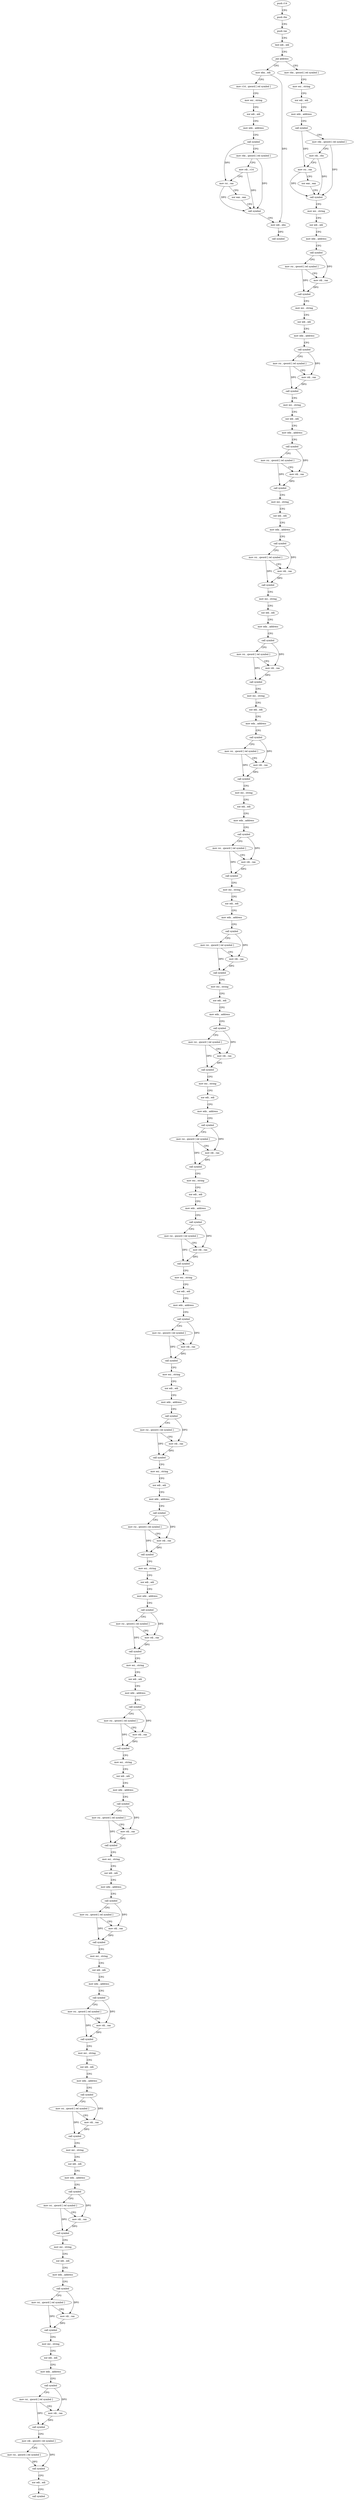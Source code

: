 digraph "func" {
"4209872" [label = "push r14" ]
"4209874" [label = "push rbx" ]
"4209875" [label = "push rax" ]
"4209876" [label = "test edi , edi" ]
"4209878" [label = "jne address" ]
"4210690" [label = "mov ebx , edi" ]
"4209884" [label = "mov rbx , qword [ rel symbol ]" ]
"4210692" [label = "mov r14 , qword [ rel symbol ]" ]
"4210699" [label = "mov esi , string" ]
"4210704" [label = "xor edi , edi" ]
"4210706" [label = "mov edx , address" ]
"4210711" [label = "call symbol" ]
"4210716" [label = "mov rdx , qword [ rel symbol ]" ]
"4210723" [label = "mov rdi , r14" ]
"4210726" [label = "mov rsi , rax" ]
"4210729" [label = "xor eax , eax" ]
"4210731" [label = "call symbol" ]
"4210736" [label = "mov edi , ebx" ]
"4210738" [label = "call symbol" ]
"4209891" [label = "mov esi , string" ]
"4209896" [label = "xor edi , edi" ]
"4209898" [label = "mov edx , address" ]
"4209903" [label = "call symbol" ]
"4209908" [label = "mov rdx , qword [ rel symbol ]" ]
"4209915" [label = "mov rdi , rbx" ]
"4209918" [label = "mov rsi , rax" ]
"4209921" [label = "xor eax , eax" ]
"4209923" [label = "call symbol" ]
"4209928" [label = "mov esi , string" ]
"4209933" [label = "xor edi , edi" ]
"4209935" [label = "mov edx , address" ]
"4209940" [label = "call symbol" ]
"4209945" [label = "mov rsi , qword [ rel symbol ]" ]
"4209952" [label = "mov rdi , rax" ]
"4209955" [label = "call symbol" ]
"4209960" [label = "mov esi , string" ]
"4209965" [label = "xor edi , edi" ]
"4209967" [label = "mov edx , address" ]
"4209972" [label = "call symbol" ]
"4209977" [label = "mov rsi , qword [ rel symbol ]" ]
"4209984" [label = "mov rdi , rax" ]
"4209987" [label = "call symbol" ]
"4209992" [label = "mov esi , string" ]
"4209997" [label = "xor edi , edi" ]
"4209999" [label = "mov edx , address" ]
"4210004" [label = "call symbol" ]
"4210009" [label = "mov rsi , qword [ rel symbol ]" ]
"4210016" [label = "mov rdi , rax" ]
"4210019" [label = "call symbol" ]
"4210024" [label = "mov esi , string" ]
"4210029" [label = "xor edi , edi" ]
"4210031" [label = "mov edx , address" ]
"4210036" [label = "call symbol" ]
"4210041" [label = "mov rsi , qword [ rel symbol ]" ]
"4210048" [label = "mov rdi , rax" ]
"4210051" [label = "call symbol" ]
"4210056" [label = "mov esi , string" ]
"4210061" [label = "xor edi , edi" ]
"4210063" [label = "mov edx , address" ]
"4210068" [label = "call symbol" ]
"4210073" [label = "mov rsi , qword [ rel symbol ]" ]
"4210080" [label = "mov rdi , rax" ]
"4210083" [label = "call symbol" ]
"4210088" [label = "mov esi , string" ]
"4210093" [label = "xor edi , edi" ]
"4210095" [label = "mov edx , address" ]
"4210100" [label = "call symbol" ]
"4210105" [label = "mov rsi , qword [ rel symbol ]" ]
"4210112" [label = "mov rdi , rax" ]
"4210115" [label = "call symbol" ]
"4210120" [label = "mov esi , string" ]
"4210125" [label = "xor edi , edi" ]
"4210127" [label = "mov edx , address" ]
"4210132" [label = "call symbol" ]
"4210137" [label = "mov rsi , qword [ rel symbol ]" ]
"4210144" [label = "mov rdi , rax" ]
"4210147" [label = "call symbol" ]
"4210152" [label = "mov esi , string" ]
"4210157" [label = "xor edi , edi" ]
"4210159" [label = "mov edx , address" ]
"4210164" [label = "call symbol" ]
"4210169" [label = "mov rsi , qword [ rel symbol ]" ]
"4210176" [label = "mov rdi , rax" ]
"4210179" [label = "call symbol" ]
"4210184" [label = "mov esi , string" ]
"4210189" [label = "xor edi , edi" ]
"4210191" [label = "mov edx , address" ]
"4210196" [label = "call symbol" ]
"4210201" [label = "mov rsi , qword [ rel symbol ]" ]
"4210208" [label = "mov rdi , rax" ]
"4210211" [label = "call symbol" ]
"4210216" [label = "mov esi , string" ]
"4210221" [label = "xor edi , edi" ]
"4210223" [label = "mov edx , address" ]
"4210228" [label = "call symbol" ]
"4210233" [label = "mov rsi , qword [ rel symbol ]" ]
"4210240" [label = "mov rdi , rax" ]
"4210243" [label = "call symbol" ]
"4210248" [label = "mov esi , string" ]
"4210253" [label = "xor edi , edi" ]
"4210255" [label = "mov edx , address" ]
"4210260" [label = "call symbol" ]
"4210265" [label = "mov rsi , qword [ rel symbol ]" ]
"4210272" [label = "mov rdi , rax" ]
"4210275" [label = "call symbol" ]
"4210280" [label = "mov esi , string" ]
"4210285" [label = "xor edi , edi" ]
"4210287" [label = "mov edx , address" ]
"4210292" [label = "call symbol" ]
"4210297" [label = "mov rsi , qword [ rel symbol ]" ]
"4210304" [label = "mov rdi , rax" ]
"4210307" [label = "call symbol" ]
"4210312" [label = "mov esi , string" ]
"4210317" [label = "xor edi , edi" ]
"4210319" [label = "mov edx , address" ]
"4210324" [label = "call symbol" ]
"4210329" [label = "mov rsi , qword [ rel symbol ]" ]
"4210336" [label = "mov rdi , rax" ]
"4210339" [label = "call symbol" ]
"4210344" [label = "mov esi , string" ]
"4210349" [label = "xor edi , edi" ]
"4210351" [label = "mov edx , address" ]
"4210356" [label = "call symbol" ]
"4210361" [label = "mov rsi , qword [ rel symbol ]" ]
"4210368" [label = "mov rdi , rax" ]
"4210371" [label = "call symbol" ]
"4210376" [label = "mov esi , string" ]
"4210381" [label = "xor edi , edi" ]
"4210383" [label = "mov edx , address" ]
"4210388" [label = "call symbol" ]
"4210393" [label = "mov rsi , qword [ rel symbol ]" ]
"4210400" [label = "mov rdi , rax" ]
"4210403" [label = "call symbol" ]
"4210408" [label = "mov esi , string" ]
"4210413" [label = "xor edi , edi" ]
"4210415" [label = "mov edx , address" ]
"4210420" [label = "call symbol" ]
"4210425" [label = "mov rsi , qword [ rel symbol ]" ]
"4210432" [label = "mov rdi , rax" ]
"4210435" [label = "call symbol" ]
"4210440" [label = "mov esi , string" ]
"4210445" [label = "xor edi , edi" ]
"4210447" [label = "mov edx , address" ]
"4210452" [label = "call symbol" ]
"4210457" [label = "mov rsi , qword [ rel symbol ]" ]
"4210464" [label = "mov rdi , rax" ]
"4210467" [label = "call symbol" ]
"4210472" [label = "mov esi , string" ]
"4210477" [label = "xor edi , edi" ]
"4210479" [label = "mov edx , address" ]
"4210484" [label = "call symbol" ]
"4210489" [label = "mov rsi , qword [ rel symbol ]" ]
"4210496" [label = "mov rdi , rax" ]
"4210499" [label = "call symbol" ]
"4210504" [label = "mov esi , string" ]
"4210509" [label = "xor edi , edi" ]
"4210511" [label = "mov edx , address" ]
"4210516" [label = "call symbol" ]
"4210521" [label = "mov rsi , qword [ rel symbol ]" ]
"4210528" [label = "mov rdi , rax" ]
"4210531" [label = "call symbol" ]
"4210536" [label = "mov esi , string" ]
"4210541" [label = "xor edi , edi" ]
"4210543" [label = "mov edx , address" ]
"4210548" [label = "call symbol" ]
"4210553" [label = "mov rsi , qword [ rel symbol ]" ]
"4210560" [label = "mov rdi , rax" ]
"4210563" [label = "call symbol" ]
"4210568" [label = "mov esi , string" ]
"4210573" [label = "xor edi , edi" ]
"4210575" [label = "mov edx , address" ]
"4210580" [label = "call symbol" ]
"4210585" [label = "mov rsi , qword [ rel symbol ]" ]
"4210592" [label = "mov rdi , rax" ]
"4210595" [label = "call symbol" ]
"4210600" [label = "mov esi , string" ]
"4210605" [label = "xor edi , edi" ]
"4210607" [label = "mov edx , address" ]
"4210612" [label = "call symbol" ]
"4210617" [label = "mov rsi , qword [ rel symbol ]" ]
"4210624" [label = "mov rdi , rax" ]
"4210627" [label = "call symbol" ]
"4210632" [label = "mov esi , string" ]
"4210637" [label = "xor edi , edi" ]
"4210639" [label = "mov edx , address" ]
"4210644" [label = "call symbol" ]
"4210649" [label = "mov rsi , qword [ rel symbol ]" ]
"4210656" [label = "mov rdi , rax" ]
"4210659" [label = "call symbol" ]
"4210664" [label = "mov rdi , qword [ rel symbol ]" ]
"4210671" [label = "mov rsi , qword [ rel symbol ]" ]
"4210678" [label = "call symbol" ]
"4210683" [label = "xor edi , edi" ]
"4210685" [label = "call symbol" ]
"4209872" -> "4209874" [ label = "CFG" ]
"4209874" -> "4209875" [ label = "CFG" ]
"4209875" -> "4209876" [ label = "CFG" ]
"4209876" -> "4209878" [ label = "CFG" ]
"4209878" -> "4210690" [ label = "CFG" ]
"4209878" -> "4209884" [ label = "CFG" ]
"4210690" -> "4210692" [ label = "CFG" ]
"4210690" -> "4210736" [ label = "DFG" ]
"4209884" -> "4209891" [ label = "CFG" ]
"4210692" -> "4210699" [ label = "CFG" ]
"4210699" -> "4210704" [ label = "CFG" ]
"4210704" -> "4210706" [ label = "CFG" ]
"4210706" -> "4210711" [ label = "CFG" ]
"4210711" -> "4210716" [ label = "CFG" ]
"4210711" -> "4210726" [ label = "DFG" ]
"4210716" -> "4210723" [ label = "CFG" ]
"4210716" -> "4210731" [ label = "DFG" ]
"4210723" -> "4210726" [ label = "CFG" ]
"4210723" -> "4210731" [ label = "DFG" ]
"4210726" -> "4210729" [ label = "CFG" ]
"4210726" -> "4210731" [ label = "DFG" ]
"4210729" -> "4210731" [ label = "CFG" ]
"4210731" -> "4210736" [ label = "CFG" ]
"4210736" -> "4210738" [ label = "DFG" ]
"4209891" -> "4209896" [ label = "CFG" ]
"4209896" -> "4209898" [ label = "CFG" ]
"4209898" -> "4209903" [ label = "CFG" ]
"4209903" -> "4209908" [ label = "CFG" ]
"4209903" -> "4209918" [ label = "DFG" ]
"4209908" -> "4209915" [ label = "CFG" ]
"4209908" -> "4209923" [ label = "DFG" ]
"4209915" -> "4209918" [ label = "CFG" ]
"4209915" -> "4209923" [ label = "DFG" ]
"4209918" -> "4209921" [ label = "CFG" ]
"4209918" -> "4209923" [ label = "DFG" ]
"4209921" -> "4209923" [ label = "CFG" ]
"4209923" -> "4209928" [ label = "CFG" ]
"4209928" -> "4209933" [ label = "CFG" ]
"4209933" -> "4209935" [ label = "CFG" ]
"4209935" -> "4209940" [ label = "CFG" ]
"4209940" -> "4209945" [ label = "CFG" ]
"4209940" -> "4209952" [ label = "DFG" ]
"4209945" -> "4209952" [ label = "CFG" ]
"4209945" -> "4209955" [ label = "DFG" ]
"4209952" -> "4209955" [ label = "DFG" ]
"4209955" -> "4209960" [ label = "CFG" ]
"4209960" -> "4209965" [ label = "CFG" ]
"4209965" -> "4209967" [ label = "CFG" ]
"4209967" -> "4209972" [ label = "CFG" ]
"4209972" -> "4209977" [ label = "CFG" ]
"4209972" -> "4209984" [ label = "DFG" ]
"4209977" -> "4209984" [ label = "CFG" ]
"4209977" -> "4209987" [ label = "DFG" ]
"4209984" -> "4209987" [ label = "DFG" ]
"4209987" -> "4209992" [ label = "CFG" ]
"4209992" -> "4209997" [ label = "CFG" ]
"4209997" -> "4209999" [ label = "CFG" ]
"4209999" -> "4210004" [ label = "CFG" ]
"4210004" -> "4210009" [ label = "CFG" ]
"4210004" -> "4210016" [ label = "DFG" ]
"4210009" -> "4210016" [ label = "CFG" ]
"4210009" -> "4210019" [ label = "DFG" ]
"4210016" -> "4210019" [ label = "DFG" ]
"4210019" -> "4210024" [ label = "CFG" ]
"4210024" -> "4210029" [ label = "CFG" ]
"4210029" -> "4210031" [ label = "CFG" ]
"4210031" -> "4210036" [ label = "CFG" ]
"4210036" -> "4210041" [ label = "CFG" ]
"4210036" -> "4210048" [ label = "DFG" ]
"4210041" -> "4210048" [ label = "CFG" ]
"4210041" -> "4210051" [ label = "DFG" ]
"4210048" -> "4210051" [ label = "DFG" ]
"4210051" -> "4210056" [ label = "CFG" ]
"4210056" -> "4210061" [ label = "CFG" ]
"4210061" -> "4210063" [ label = "CFG" ]
"4210063" -> "4210068" [ label = "CFG" ]
"4210068" -> "4210073" [ label = "CFG" ]
"4210068" -> "4210080" [ label = "DFG" ]
"4210073" -> "4210080" [ label = "CFG" ]
"4210073" -> "4210083" [ label = "DFG" ]
"4210080" -> "4210083" [ label = "DFG" ]
"4210083" -> "4210088" [ label = "CFG" ]
"4210088" -> "4210093" [ label = "CFG" ]
"4210093" -> "4210095" [ label = "CFG" ]
"4210095" -> "4210100" [ label = "CFG" ]
"4210100" -> "4210105" [ label = "CFG" ]
"4210100" -> "4210112" [ label = "DFG" ]
"4210105" -> "4210112" [ label = "CFG" ]
"4210105" -> "4210115" [ label = "DFG" ]
"4210112" -> "4210115" [ label = "DFG" ]
"4210115" -> "4210120" [ label = "CFG" ]
"4210120" -> "4210125" [ label = "CFG" ]
"4210125" -> "4210127" [ label = "CFG" ]
"4210127" -> "4210132" [ label = "CFG" ]
"4210132" -> "4210137" [ label = "CFG" ]
"4210132" -> "4210144" [ label = "DFG" ]
"4210137" -> "4210144" [ label = "CFG" ]
"4210137" -> "4210147" [ label = "DFG" ]
"4210144" -> "4210147" [ label = "DFG" ]
"4210147" -> "4210152" [ label = "CFG" ]
"4210152" -> "4210157" [ label = "CFG" ]
"4210157" -> "4210159" [ label = "CFG" ]
"4210159" -> "4210164" [ label = "CFG" ]
"4210164" -> "4210169" [ label = "CFG" ]
"4210164" -> "4210176" [ label = "DFG" ]
"4210169" -> "4210176" [ label = "CFG" ]
"4210169" -> "4210179" [ label = "DFG" ]
"4210176" -> "4210179" [ label = "DFG" ]
"4210179" -> "4210184" [ label = "CFG" ]
"4210184" -> "4210189" [ label = "CFG" ]
"4210189" -> "4210191" [ label = "CFG" ]
"4210191" -> "4210196" [ label = "CFG" ]
"4210196" -> "4210201" [ label = "CFG" ]
"4210196" -> "4210208" [ label = "DFG" ]
"4210201" -> "4210208" [ label = "CFG" ]
"4210201" -> "4210211" [ label = "DFG" ]
"4210208" -> "4210211" [ label = "DFG" ]
"4210211" -> "4210216" [ label = "CFG" ]
"4210216" -> "4210221" [ label = "CFG" ]
"4210221" -> "4210223" [ label = "CFG" ]
"4210223" -> "4210228" [ label = "CFG" ]
"4210228" -> "4210233" [ label = "CFG" ]
"4210228" -> "4210240" [ label = "DFG" ]
"4210233" -> "4210240" [ label = "CFG" ]
"4210233" -> "4210243" [ label = "DFG" ]
"4210240" -> "4210243" [ label = "DFG" ]
"4210243" -> "4210248" [ label = "CFG" ]
"4210248" -> "4210253" [ label = "CFG" ]
"4210253" -> "4210255" [ label = "CFG" ]
"4210255" -> "4210260" [ label = "CFG" ]
"4210260" -> "4210265" [ label = "CFG" ]
"4210260" -> "4210272" [ label = "DFG" ]
"4210265" -> "4210272" [ label = "CFG" ]
"4210265" -> "4210275" [ label = "DFG" ]
"4210272" -> "4210275" [ label = "DFG" ]
"4210275" -> "4210280" [ label = "CFG" ]
"4210280" -> "4210285" [ label = "CFG" ]
"4210285" -> "4210287" [ label = "CFG" ]
"4210287" -> "4210292" [ label = "CFG" ]
"4210292" -> "4210297" [ label = "CFG" ]
"4210292" -> "4210304" [ label = "DFG" ]
"4210297" -> "4210304" [ label = "CFG" ]
"4210297" -> "4210307" [ label = "DFG" ]
"4210304" -> "4210307" [ label = "DFG" ]
"4210307" -> "4210312" [ label = "CFG" ]
"4210312" -> "4210317" [ label = "CFG" ]
"4210317" -> "4210319" [ label = "CFG" ]
"4210319" -> "4210324" [ label = "CFG" ]
"4210324" -> "4210329" [ label = "CFG" ]
"4210324" -> "4210336" [ label = "DFG" ]
"4210329" -> "4210336" [ label = "CFG" ]
"4210329" -> "4210339" [ label = "DFG" ]
"4210336" -> "4210339" [ label = "DFG" ]
"4210339" -> "4210344" [ label = "CFG" ]
"4210344" -> "4210349" [ label = "CFG" ]
"4210349" -> "4210351" [ label = "CFG" ]
"4210351" -> "4210356" [ label = "CFG" ]
"4210356" -> "4210361" [ label = "CFG" ]
"4210356" -> "4210368" [ label = "DFG" ]
"4210361" -> "4210368" [ label = "CFG" ]
"4210361" -> "4210371" [ label = "DFG" ]
"4210368" -> "4210371" [ label = "DFG" ]
"4210371" -> "4210376" [ label = "CFG" ]
"4210376" -> "4210381" [ label = "CFG" ]
"4210381" -> "4210383" [ label = "CFG" ]
"4210383" -> "4210388" [ label = "CFG" ]
"4210388" -> "4210393" [ label = "CFG" ]
"4210388" -> "4210400" [ label = "DFG" ]
"4210393" -> "4210400" [ label = "CFG" ]
"4210393" -> "4210403" [ label = "DFG" ]
"4210400" -> "4210403" [ label = "DFG" ]
"4210403" -> "4210408" [ label = "CFG" ]
"4210408" -> "4210413" [ label = "CFG" ]
"4210413" -> "4210415" [ label = "CFG" ]
"4210415" -> "4210420" [ label = "CFG" ]
"4210420" -> "4210425" [ label = "CFG" ]
"4210420" -> "4210432" [ label = "DFG" ]
"4210425" -> "4210432" [ label = "CFG" ]
"4210425" -> "4210435" [ label = "DFG" ]
"4210432" -> "4210435" [ label = "DFG" ]
"4210435" -> "4210440" [ label = "CFG" ]
"4210440" -> "4210445" [ label = "CFG" ]
"4210445" -> "4210447" [ label = "CFG" ]
"4210447" -> "4210452" [ label = "CFG" ]
"4210452" -> "4210457" [ label = "CFG" ]
"4210452" -> "4210464" [ label = "DFG" ]
"4210457" -> "4210464" [ label = "CFG" ]
"4210457" -> "4210467" [ label = "DFG" ]
"4210464" -> "4210467" [ label = "DFG" ]
"4210467" -> "4210472" [ label = "CFG" ]
"4210472" -> "4210477" [ label = "CFG" ]
"4210477" -> "4210479" [ label = "CFG" ]
"4210479" -> "4210484" [ label = "CFG" ]
"4210484" -> "4210489" [ label = "CFG" ]
"4210484" -> "4210496" [ label = "DFG" ]
"4210489" -> "4210496" [ label = "CFG" ]
"4210489" -> "4210499" [ label = "DFG" ]
"4210496" -> "4210499" [ label = "DFG" ]
"4210499" -> "4210504" [ label = "CFG" ]
"4210504" -> "4210509" [ label = "CFG" ]
"4210509" -> "4210511" [ label = "CFG" ]
"4210511" -> "4210516" [ label = "CFG" ]
"4210516" -> "4210521" [ label = "CFG" ]
"4210516" -> "4210528" [ label = "DFG" ]
"4210521" -> "4210528" [ label = "CFG" ]
"4210521" -> "4210531" [ label = "DFG" ]
"4210528" -> "4210531" [ label = "DFG" ]
"4210531" -> "4210536" [ label = "CFG" ]
"4210536" -> "4210541" [ label = "CFG" ]
"4210541" -> "4210543" [ label = "CFG" ]
"4210543" -> "4210548" [ label = "CFG" ]
"4210548" -> "4210553" [ label = "CFG" ]
"4210548" -> "4210560" [ label = "DFG" ]
"4210553" -> "4210560" [ label = "CFG" ]
"4210553" -> "4210563" [ label = "DFG" ]
"4210560" -> "4210563" [ label = "DFG" ]
"4210563" -> "4210568" [ label = "CFG" ]
"4210568" -> "4210573" [ label = "CFG" ]
"4210573" -> "4210575" [ label = "CFG" ]
"4210575" -> "4210580" [ label = "CFG" ]
"4210580" -> "4210585" [ label = "CFG" ]
"4210580" -> "4210592" [ label = "DFG" ]
"4210585" -> "4210592" [ label = "CFG" ]
"4210585" -> "4210595" [ label = "DFG" ]
"4210592" -> "4210595" [ label = "DFG" ]
"4210595" -> "4210600" [ label = "CFG" ]
"4210600" -> "4210605" [ label = "CFG" ]
"4210605" -> "4210607" [ label = "CFG" ]
"4210607" -> "4210612" [ label = "CFG" ]
"4210612" -> "4210617" [ label = "CFG" ]
"4210612" -> "4210624" [ label = "DFG" ]
"4210617" -> "4210624" [ label = "CFG" ]
"4210617" -> "4210627" [ label = "DFG" ]
"4210624" -> "4210627" [ label = "DFG" ]
"4210627" -> "4210632" [ label = "CFG" ]
"4210632" -> "4210637" [ label = "CFG" ]
"4210637" -> "4210639" [ label = "CFG" ]
"4210639" -> "4210644" [ label = "CFG" ]
"4210644" -> "4210649" [ label = "CFG" ]
"4210644" -> "4210656" [ label = "DFG" ]
"4210649" -> "4210656" [ label = "CFG" ]
"4210649" -> "4210659" [ label = "DFG" ]
"4210656" -> "4210659" [ label = "DFG" ]
"4210659" -> "4210664" [ label = "CFG" ]
"4210664" -> "4210671" [ label = "CFG" ]
"4210664" -> "4210678" [ label = "DFG" ]
"4210671" -> "4210678" [ label = "DFG" ]
"4210678" -> "4210683" [ label = "CFG" ]
"4210683" -> "4210685" [ label = "CFG" ]
}
